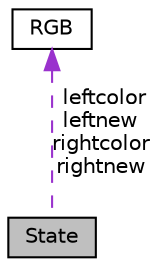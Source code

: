 digraph "State"
{
  edge [fontname="Helvetica",fontsize="10",labelfontname="Helvetica",labelfontsize="10"];
  node [fontname="Helvetica",fontsize="10",shape=record];
  Node1 [label="State",height=0.2,width=0.4,color="black", fillcolor="grey75", style="filled", fontcolor="black"];
  Node2 -> Node1 [dir="back",color="darkorchid3",fontsize="10",style="dashed",label=" leftcolor\nleftnew\nrightcolor\nrightnew" ,fontname="Helvetica"];
  Node2 [label="RGB",height=0.2,width=0.4,color="black", fillcolor="white", style="filled",URL="$structRGB.html",tooltip="RGB color structure. "];
}
